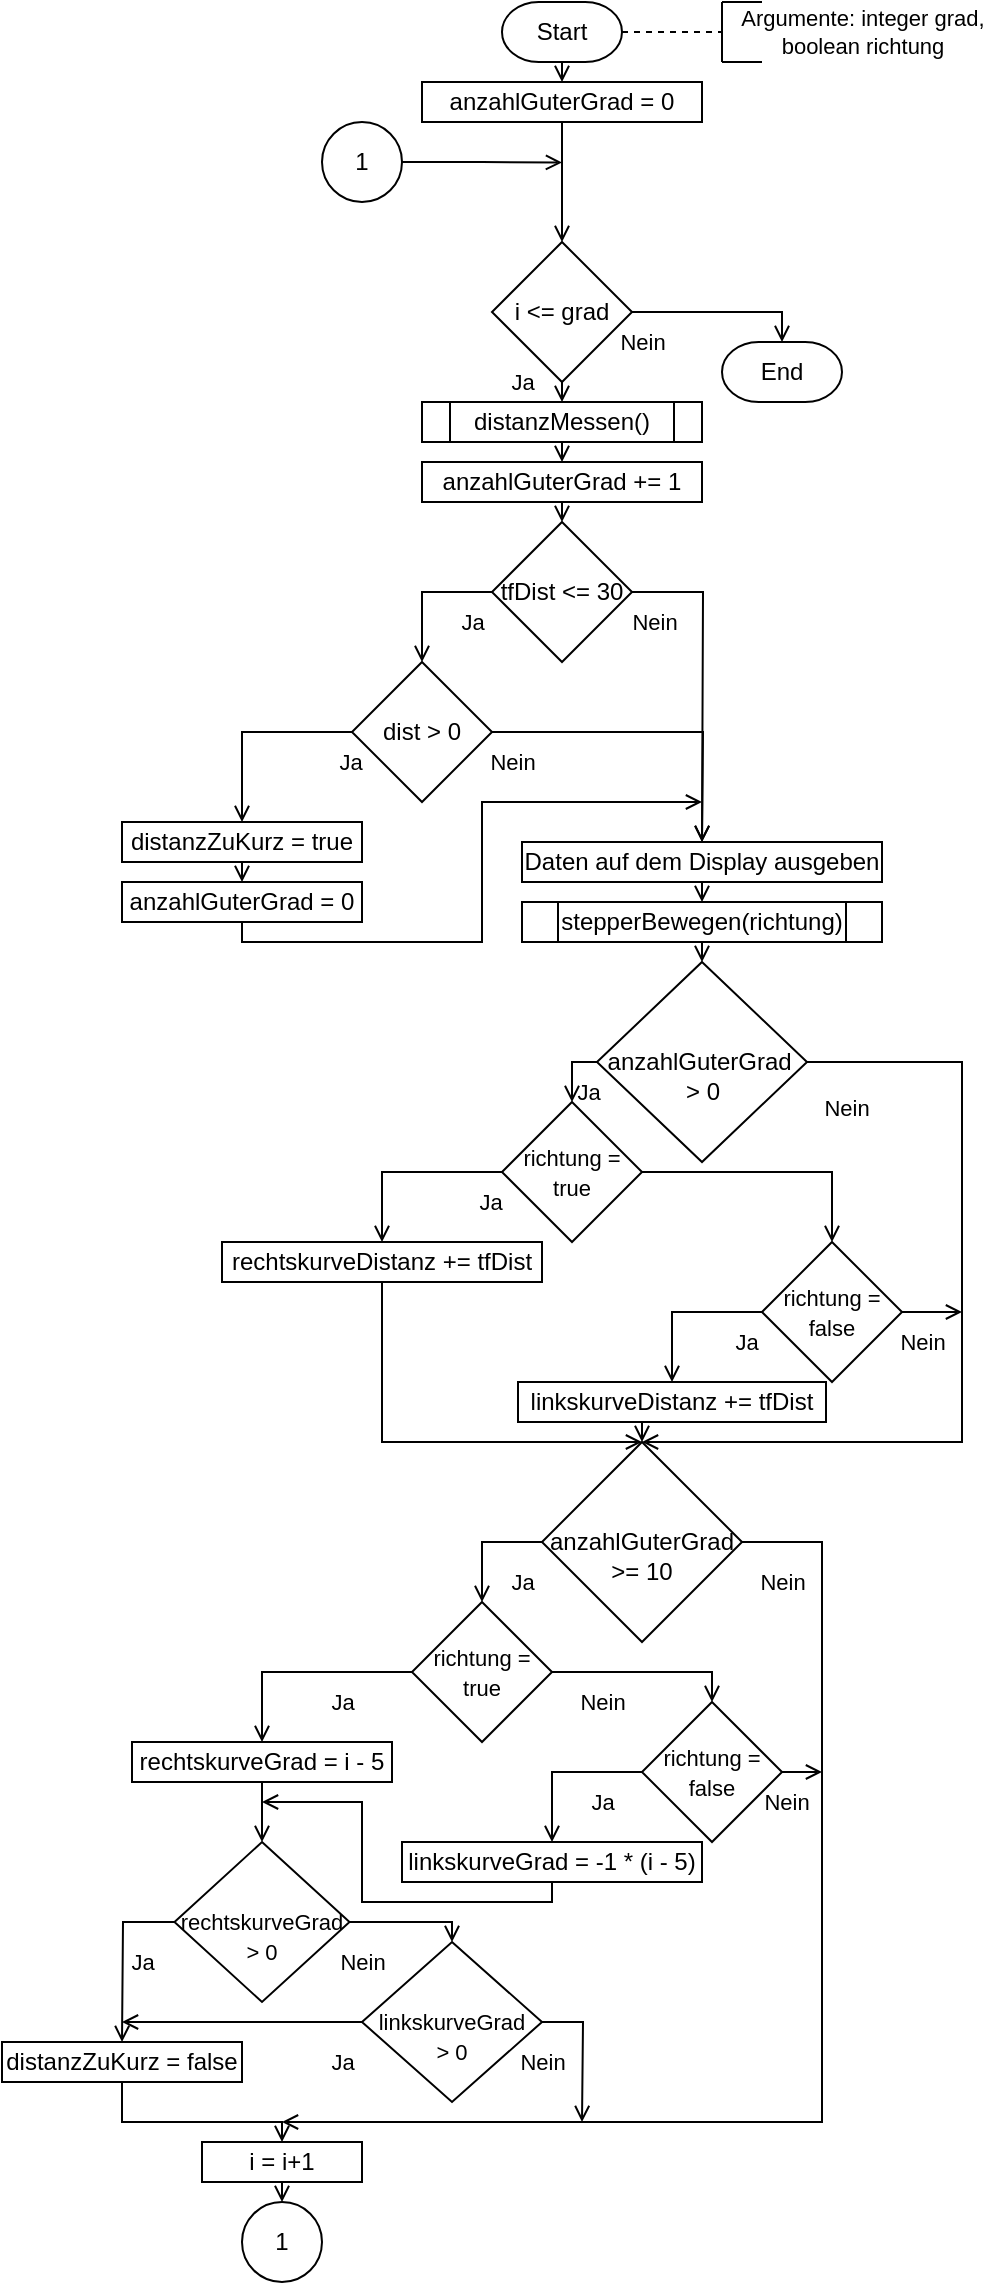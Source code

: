 <mxfile version="16.5.1" type="device"><diagram id="C5RBs43oDa-KdzZeNtuy" name="Page-1"><mxGraphModel dx="1102" dy="865" grid="1" gridSize="10" guides="1" tooltips="1" connect="1" arrows="1" fold="1" page="1" pageScale="1" pageWidth="827" pageHeight="1169" math="0" shadow="0"><root><mxCell id="WIyWlLk6GJQsqaUBKTNV-0"/><mxCell id="WIyWlLk6GJQsqaUBKTNV-1" parent="WIyWlLk6GJQsqaUBKTNV-0"/><mxCell id="PZxyCN3TeEhjCaqw32ue-320" value="Start" style="strokeWidth=1;html=1;shape=mxgraph.flowchart.terminator;whiteSpace=wrap;rounded=1;labelBackgroundColor=none;labelBorderColor=none;" parent="WIyWlLk6GJQsqaUBKTNV-1" vertex="1"><mxGeometry x="250" y="15" width="60" height="30" as="geometry"/></mxCell><mxCell id="PZxyCN3TeEhjCaqw32ue-435" style="edgeStyle=orthogonalEdgeStyle;rounded=0;orthogonalLoop=1;jettySize=auto;html=1;exitX=1;exitY=0.5;exitDx=0;exitDy=0;exitPerimeter=0;entryX=0.5;entryY=0;entryDx=0;entryDy=0;entryPerimeter=0;labelBackgroundColor=none;labelBorderColor=none;endArrow=open;endFill=0;" parent="WIyWlLk6GJQsqaUBKTNV-1" source="PZxyCN3TeEhjCaqw32ue-330" target="PZxyCN3TeEhjCaqw32ue-398" edge="1"><mxGeometry relative="1" as="geometry"><mxPoint x="350" y="170" as="targetPoint"/><Array as="points"><mxPoint x="390" y="170"/></Array></mxGeometry></mxCell><mxCell id="FeHUEj8QFbDM07e8GPoH-0" style="edgeStyle=orthogonalEdgeStyle;rounded=0;orthogonalLoop=1;jettySize=auto;html=1;exitX=0.5;exitY=1;exitDx=0;exitDy=0;exitPerimeter=0;entryX=0.5;entryY=0;entryDx=0;entryDy=0;labelBackgroundColor=none;labelBorderColor=none;endArrow=open;endFill=0;" parent="WIyWlLk6GJQsqaUBKTNV-1" source="PZxyCN3TeEhjCaqw32ue-330" target="PZxyCN3TeEhjCaqw32ue-337" edge="1"><mxGeometry relative="1" as="geometry"/></mxCell><mxCell id="PZxyCN3TeEhjCaqw32ue-330" value="i &amp;lt;= grad" style="strokeWidth=1;html=1;shape=mxgraph.flowchart.decision;whiteSpace=wrap;rounded=1;strokeColor=default;labelBackgroundColor=none;labelBorderColor=none;" parent="WIyWlLk6GJQsqaUBKTNV-1" vertex="1"><mxGeometry x="245" y="135" width="70" height="70" as="geometry"/></mxCell><mxCell id="PZxyCN3TeEhjCaqw32ue-331" value="anzahlGuterGrad = 0" style="rounded=0;whiteSpace=wrap;html=1;absoluteArcSize=1;arcSize=14;strokeWidth=1;labelBackgroundColor=none;labelBorderColor=none;" parent="WIyWlLk6GJQsqaUBKTNV-1" vertex="1"><mxGeometry x="210" y="55" width="140" height="20" as="geometry"/></mxCell><mxCell id="FeHUEj8QFbDM07e8GPoH-13" style="edgeStyle=orthogonalEdgeStyle;shape=connector;rounded=0;orthogonalLoop=1;jettySize=auto;html=1;exitX=0.5;exitY=1;exitDx=0;exitDy=0;entryX=0.5;entryY=0;entryDx=0;entryDy=0;entryPerimeter=0;labelBackgroundColor=none;labelBorderColor=none;fontFamily=Helvetica;fontSize=11;fontColor=default;endArrow=open;endFill=0;strokeColor=default;" parent="WIyWlLk6GJQsqaUBKTNV-1" source="PZxyCN3TeEhjCaqw32ue-336" target="PZxyCN3TeEhjCaqw32ue-353" edge="1"><mxGeometry relative="1" as="geometry"/></mxCell><mxCell id="PZxyCN3TeEhjCaqw32ue-336" value="stepperBewegen(richtung)" style="shape=process;whiteSpace=wrap;html=1;backgroundOutline=1;rounded=0;strokeColor=default;strokeWidth=1;labelBackgroundColor=none;labelBorderColor=none;" parent="WIyWlLk6GJQsqaUBKTNV-1" vertex="1"><mxGeometry x="260" y="465" width="180" height="20" as="geometry"/></mxCell><mxCell id="FeHUEj8QFbDM07e8GPoH-3" style="edgeStyle=orthogonalEdgeStyle;rounded=0;orthogonalLoop=1;jettySize=auto;html=1;exitX=0.5;exitY=1;exitDx=0;exitDy=0;entryX=0.5;entryY=0;entryDx=0;entryDy=0;labelBackgroundColor=none;labelBorderColor=none;endArrow=open;endFill=0;" parent="WIyWlLk6GJQsqaUBKTNV-1" source="PZxyCN3TeEhjCaqw32ue-337" target="PZxyCN3TeEhjCaqw32ue-338" edge="1"><mxGeometry relative="1" as="geometry"/></mxCell><mxCell id="PZxyCN3TeEhjCaqw32ue-337" value="distanzMessen()" style="shape=process;whiteSpace=wrap;html=1;backgroundOutline=1;rounded=0;strokeColor=default;strokeWidth=1;labelBackgroundColor=none;labelBorderColor=none;" parent="WIyWlLk6GJQsqaUBKTNV-1" vertex="1"><mxGeometry x="210" y="215" width="140" height="20" as="geometry"/></mxCell><mxCell id="FeHUEj8QFbDM07e8GPoH-14" style="edgeStyle=orthogonalEdgeStyle;shape=connector;rounded=0;orthogonalLoop=1;jettySize=auto;html=1;exitX=0.5;exitY=1;exitDx=0;exitDy=0;entryX=0.5;entryY=0;entryDx=0;entryDy=0;entryPerimeter=0;labelBackgroundColor=none;labelBorderColor=none;fontFamily=Helvetica;fontSize=11;fontColor=default;endArrow=open;endFill=0;strokeColor=default;" parent="WIyWlLk6GJQsqaUBKTNV-1" source="PZxyCN3TeEhjCaqw32ue-338" target="PZxyCN3TeEhjCaqw32ue-339" edge="1"><mxGeometry relative="1" as="geometry"/></mxCell><mxCell id="PZxyCN3TeEhjCaqw32ue-338" value="anzahlGuterGrad += 1" style="rounded=0;whiteSpace=wrap;html=1;absoluteArcSize=1;arcSize=14;strokeWidth=1;labelBackgroundColor=none;labelBorderColor=none;" parent="WIyWlLk6GJQsqaUBKTNV-1" vertex="1"><mxGeometry x="210" y="245" width="140" height="20" as="geometry"/></mxCell><mxCell id="PZxyCN3TeEhjCaqw32ue-351" style="edgeStyle=orthogonalEdgeStyle;rounded=0;orthogonalLoop=1;jettySize=auto;html=1;exitX=1;exitY=0.5;exitDx=0;exitDy=0;exitPerimeter=0;entryX=0.5;entryY=0;entryDx=0;entryDy=0;labelBackgroundColor=none;labelBorderColor=none;endArrow=open;endFill=0;" parent="WIyWlLk6GJQsqaUBKTNV-1" source="PZxyCN3TeEhjCaqw32ue-339" edge="1"><mxGeometry relative="1" as="geometry"><mxPoint x="350" y="435" as="targetPoint"/></mxGeometry></mxCell><mxCell id="PZxyCN3TeEhjCaqw32ue-364" value="Nein" style="edgeLabel;html=1;align=center;verticalAlign=middle;resizable=0;points=[];labelBackgroundColor=none;labelBorderColor=none;" parent="PZxyCN3TeEhjCaqw32ue-351" vertex="1" connectable="0"><mxGeometry x="-0.866" y="1" relative="1" as="geometry"><mxPoint y="16" as="offset"/></mxGeometry></mxCell><mxCell id="PZxyCN3TeEhjCaqw32ue-339" value="tfDist &amp;lt;= 30" style="strokeWidth=1;html=1;shape=mxgraph.flowchart.decision;whiteSpace=wrap;rounded=1;strokeColor=default;labelBackgroundColor=none;labelBorderColor=none;" parent="WIyWlLk6GJQsqaUBKTNV-1" vertex="1"><mxGeometry x="245" y="275" width="70" height="70" as="geometry"/></mxCell><mxCell id="PZxyCN3TeEhjCaqw32ue-356" style="edgeStyle=orthogonalEdgeStyle;rounded=0;orthogonalLoop=1;jettySize=auto;html=1;exitX=0;exitY=0.5;exitDx=0;exitDy=0;exitPerimeter=0;labelBackgroundColor=none;labelBorderColor=none;endArrow=open;endFill=0;entryX=0.5;entryY=0;entryDx=0;entryDy=0;" parent="WIyWlLk6GJQsqaUBKTNV-1" source="PZxyCN3TeEhjCaqw32ue-340" target="PZxyCN3TeEhjCaqw32ue-357" edge="1"><mxGeometry relative="1" as="geometry"><mxPoint x="100" y="425" as="targetPoint"/></mxGeometry></mxCell><mxCell id="PZxyCN3TeEhjCaqw32ue-361" value="Ja" style="edgeLabel;html=1;align=center;verticalAlign=middle;resizable=0;points=[];labelBackgroundColor=none;labelBorderColor=none;" parent="PZxyCN3TeEhjCaqw32ue-356" vertex="1" connectable="0"><mxGeometry x="-0.577" relative="1" as="geometry"><mxPoint x="20" y="15" as="offset"/></mxGeometry></mxCell><mxCell id="PZxyCN3TeEhjCaqw32ue-406" style="edgeStyle=orthogonalEdgeStyle;rounded=0;orthogonalLoop=1;jettySize=auto;html=1;exitX=1;exitY=0.5;exitDx=0;exitDy=0;exitPerimeter=0;entryX=0.5;entryY=0;entryDx=0;entryDy=0;labelBackgroundColor=none;labelBorderColor=none;endArrow=open;endFill=0;" parent="WIyWlLk6GJQsqaUBKTNV-1" source="PZxyCN3TeEhjCaqw32ue-340" edge="1"><mxGeometry relative="1" as="geometry"><mxPoint x="350" y="435" as="targetPoint"/></mxGeometry></mxCell><mxCell id="PZxyCN3TeEhjCaqw32ue-407" value="Nein" style="edgeLabel;html=1;align=center;verticalAlign=middle;resizable=0;points=[];labelBackgroundColor=none;labelBorderColor=none;" parent="PZxyCN3TeEhjCaqw32ue-406" vertex="1" connectable="0"><mxGeometry x="-0.886" relative="1" as="geometry"><mxPoint x="1" y="15" as="offset"/></mxGeometry></mxCell><mxCell id="PZxyCN3TeEhjCaqw32ue-340" value="dist &amp;gt; 0" style="strokeWidth=1;html=1;shape=mxgraph.flowchart.decision;whiteSpace=wrap;rounded=1;strokeColor=default;labelBackgroundColor=none;labelBorderColor=none;" parent="WIyWlLk6GJQsqaUBKTNV-1" vertex="1"><mxGeometry x="175" y="345" width="70" height="70" as="geometry"/></mxCell><mxCell id="PZxyCN3TeEhjCaqw32ue-343" value="" style="endArrow=open;html=1;rounded=0;entryX=0.5;entryY=0;entryDx=0;entryDy=0;entryPerimeter=0;exitX=0;exitY=0.5;exitDx=0;exitDy=0;exitPerimeter=0;labelBackgroundColor=none;labelBorderColor=none;endFill=0;" parent="WIyWlLk6GJQsqaUBKTNV-1" source="PZxyCN3TeEhjCaqw32ue-339" target="PZxyCN3TeEhjCaqw32ue-340" edge="1"><mxGeometry width="50" height="50" relative="1" as="geometry"><mxPoint x="240" y="315" as="sourcePoint"/><mxPoint x="220" y="295" as="targetPoint"/><Array as="points"><mxPoint x="210" y="310"/></Array></mxGeometry></mxCell><mxCell id="PZxyCN3TeEhjCaqw32ue-363" value="Ja" style="edgeLabel;html=1;align=center;verticalAlign=middle;resizable=0;points=[];labelBackgroundColor=none;labelBorderColor=none;" parent="PZxyCN3TeEhjCaqw32ue-343" vertex="1" connectable="0"><mxGeometry x="-0.697" relative="1" as="geometry"><mxPoint y="15" as="offset"/></mxGeometry></mxCell><mxCell id="PZxyCN3TeEhjCaqw32ue-348" value="" style="endArrow=open;html=1;rounded=0;entryX=0.5;entryY=0;entryDx=0;entryDy=0;entryPerimeter=0;exitX=0.5;exitY=1;exitDx=0;exitDy=0;labelBackgroundColor=none;labelBorderColor=none;endFill=0;" parent="WIyWlLk6GJQsqaUBKTNV-1" source="PZxyCN3TeEhjCaqw32ue-331" target="PZxyCN3TeEhjCaqw32ue-330" edge="1"><mxGeometry width="50" height="50" relative="1" as="geometry"><mxPoint x="240" y="165" as="sourcePoint"/><mxPoint x="290" y="115" as="targetPoint"/></mxGeometry></mxCell><mxCell id="PZxyCN3TeEhjCaqw32ue-349" value="" style="endArrow=open;html=1;rounded=0;entryX=0.5;entryY=0;entryDx=0;entryDy=0;exitX=0.5;exitY=1;exitDx=0;exitDy=0;exitPerimeter=0;labelBackgroundColor=none;labelBorderColor=none;endFill=0;" parent="WIyWlLk6GJQsqaUBKTNV-1" source="PZxyCN3TeEhjCaqw32ue-320" target="PZxyCN3TeEhjCaqw32ue-331" edge="1"><mxGeometry width="50" height="50" relative="1" as="geometry"><mxPoint x="240" y="165" as="sourcePoint"/><mxPoint x="290" y="115" as="targetPoint"/></mxGeometry></mxCell><mxCell id="FeHUEj8QFbDM07e8GPoH-12" style="edgeStyle=orthogonalEdgeStyle;shape=connector;rounded=0;orthogonalLoop=1;jettySize=auto;html=1;exitX=0.5;exitY=1;exitDx=0;exitDy=0;entryX=0.5;entryY=0;entryDx=0;entryDy=0;labelBackgroundColor=none;labelBorderColor=none;fontFamily=Helvetica;fontSize=11;fontColor=default;endArrow=open;endFill=0;strokeColor=default;" parent="WIyWlLk6GJQsqaUBKTNV-1" target="PZxyCN3TeEhjCaqw32ue-336" edge="1"><mxGeometry relative="1" as="geometry"><mxPoint x="350" y="455" as="sourcePoint"/></mxGeometry></mxCell><mxCell id="PZxyCN3TeEhjCaqw32ue-368" style="edgeStyle=orthogonalEdgeStyle;rounded=0;orthogonalLoop=1;jettySize=auto;html=1;exitX=0;exitY=0.5;exitDx=0;exitDy=0;exitPerimeter=0;entryX=0.5;entryY=0;entryDx=0;entryDy=0;entryPerimeter=0;labelBackgroundColor=none;labelBorderColor=none;endArrow=open;endFill=0;" parent="WIyWlLk6GJQsqaUBKTNV-1" source="PZxyCN3TeEhjCaqw32ue-353" target="PZxyCN3TeEhjCaqw32ue-366" edge="1"><mxGeometry relative="1" as="geometry"><mxPoint x="370" y="535" as="sourcePoint"/></mxGeometry></mxCell><mxCell id="PZxyCN3TeEhjCaqw32ue-384" value="Ja" style="edgeLabel;html=1;align=center;verticalAlign=middle;resizable=0;points=[];labelBackgroundColor=none;labelBorderColor=none;" parent="PZxyCN3TeEhjCaqw32ue-368" vertex="1" connectable="0"><mxGeometry x="-0.723" y="-2" relative="1" as="geometry"><mxPoint y="17" as="offset"/></mxGeometry></mxCell><mxCell id="FeHUEj8QFbDM07e8GPoH-8" style="edgeStyle=orthogonalEdgeStyle;rounded=0;orthogonalLoop=1;jettySize=auto;html=1;exitX=1;exitY=0.5;exitDx=0;exitDy=0;exitPerimeter=0;entryX=0.5;entryY=0;entryDx=0;entryDy=0;entryPerimeter=0;labelBackgroundColor=none;labelBorderColor=none;endArrow=open;endFill=0;" parent="WIyWlLk6GJQsqaUBKTNV-1" source="PZxyCN3TeEhjCaqw32ue-353" target="PZxyCN3TeEhjCaqw32ue-376" edge="1"><mxGeometry relative="1" as="geometry"><Array as="points"><mxPoint x="480" y="545"/><mxPoint x="480" y="735"/></Array></mxGeometry></mxCell><mxCell id="FeHUEj8QFbDM07e8GPoH-10" value="Nein" style="edgeLabel;html=1;align=center;verticalAlign=middle;resizable=0;points=[];fontSize=11;fontFamily=Helvetica;fontColor=default;" parent="FeHUEj8QFbDM07e8GPoH-8" vertex="1" connectable="0"><mxGeometry x="-0.936" relative="1" as="geometry"><mxPoint x="6" y="23" as="offset"/></mxGeometry></mxCell><mxCell id="PZxyCN3TeEhjCaqw32ue-353" value="&lt;br&gt;anzahlGuterGrad&amp;nbsp;&lt;br&gt;&amp;gt; 0" style="strokeWidth=1;html=1;shape=mxgraph.flowchart.decision;whiteSpace=wrap;rounded=1;strokeColor=default;labelBackgroundColor=none;labelBorderColor=none;" parent="WIyWlLk6GJQsqaUBKTNV-1" vertex="1"><mxGeometry x="297.5" y="495" width="105" height="100" as="geometry"/></mxCell><mxCell id="PZxyCN3TeEhjCaqw32ue-360" style="edgeStyle=orthogonalEdgeStyle;rounded=0;orthogonalLoop=1;jettySize=auto;html=1;exitX=0.5;exitY=1;exitDx=0;exitDy=0;entryX=0.5;entryY=0;entryDx=0;entryDy=0;labelBackgroundColor=none;labelBorderColor=none;endArrow=open;endFill=0;" parent="WIyWlLk6GJQsqaUBKTNV-1" source="PZxyCN3TeEhjCaqw32ue-357" target="PZxyCN3TeEhjCaqw32ue-358" edge="1"><mxGeometry relative="1" as="geometry"/></mxCell><mxCell id="PZxyCN3TeEhjCaqw32ue-357" value="distanzZuKurz = true" style="rounded=0;whiteSpace=wrap;html=1;absoluteArcSize=1;arcSize=14;strokeWidth=1;labelBackgroundColor=none;labelBorderColor=none;" parent="WIyWlLk6GJQsqaUBKTNV-1" vertex="1"><mxGeometry x="60" y="425" width="120" height="20" as="geometry"/></mxCell><mxCell id="FeHUEj8QFbDM07e8GPoH-15" style="edgeStyle=orthogonalEdgeStyle;shape=connector;rounded=0;orthogonalLoop=1;jettySize=auto;html=1;exitX=0.5;exitY=1;exitDx=0;exitDy=0;labelBackgroundColor=none;labelBorderColor=none;fontFamily=Helvetica;fontSize=11;fontColor=default;endArrow=open;endFill=0;strokeColor=default;" parent="WIyWlLk6GJQsqaUBKTNV-1" source="PZxyCN3TeEhjCaqw32ue-358" edge="1"><mxGeometry relative="1" as="geometry"><mxPoint x="350" y="415" as="targetPoint"/><Array as="points"><mxPoint x="120" y="485"/><mxPoint x="240" y="485"/><mxPoint x="240" y="415"/></Array></mxGeometry></mxCell><mxCell id="PZxyCN3TeEhjCaqw32ue-358" value="anzahlGuterGrad = 0" style="rounded=0;whiteSpace=wrap;html=1;absoluteArcSize=1;arcSize=14;strokeWidth=1;labelBackgroundColor=none;labelBorderColor=none;" parent="WIyWlLk6GJQsqaUBKTNV-1" vertex="1"><mxGeometry x="60" y="455" width="120" height="20" as="geometry"/></mxCell><mxCell id="PZxyCN3TeEhjCaqw32ue-371" style="edgeStyle=orthogonalEdgeStyle;rounded=0;orthogonalLoop=1;jettySize=auto;html=1;exitX=1;exitY=0.5;exitDx=0;exitDy=0;exitPerimeter=0;entryX=0.5;entryY=0;entryDx=0;entryDy=0;entryPerimeter=0;labelBackgroundColor=none;labelBorderColor=none;endArrow=open;endFill=0;" parent="WIyWlLk6GJQsqaUBKTNV-1" source="PZxyCN3TeEhjCaqw32ue-366" target="PZxyCN3TeEhjCaqw32ue-369" edge="1"><mxGeometry relative="1" as="geometry"><Array as="points"><mxPoint x="415" y="600"/></Array></mxGeometry></mxCell><mxCell id="PZxyCN3TeEhjCaqw32ue-374" style="edgeStyle=orthogonalEdgeStyle;rounded=0;orthogonalLoop=1;jettySize=auto;html=1;exitX=0;exitY=0.5;exitDx=0;exitDy=0;exitPerimeter=0;entryX=0.5;entryY=0;entryDx=0;entryDy=0;labelBackgroundColor=none;labelBorderColor=none;endArrow=open;endFill=0;" parent="WIyWlLk6GJQsqaUBKTNV-1" source="PZxyCN3TeEhjCaqw32ue-366" target="PZxyCN3TeEhjCaqw32ue-372" edge="1"><mxGeometry relative="1" as="geometry"/></mxCell><mxCell id="PZxyCN3TeEhjCaqw32ue-381" value="Ja" style="edgeLabel;html=1;align=center;verticalAlign=middle;resizable=0;points=[];labelBackgroundColor=none;labelBorderColor=none;" parent="PZxyCN3TeEhjCaqw32ue-374" vertex="1" connectable="0"><mxGeometry x="-0.819" y="1" relative="1" as="geometry"><mxPoint x="2" y="14" as="offset"/></mxGeometry></mxCell><mxCell id="PZxyCN3TeEhjCaqw32ue-366" value="&lt;font style=&quot;font-size: 11px&quot;&gt;richtung = true&lt;/font&gt;" style="strokeWidth=1;html=1;shape=mxgraph.flowchart.decision;whiteSpace=wrap;rounded=1;strokeColor=default;labelBackgroundColor=none;labelBorderColor=none;" parent="WIyWlLk6GJQsqaUBKTNV-1" vertex="1"><mxGeometry x="250" y="565" width="70" height="70" as="geometry"/></mxCell><mxCell id="PZxyCN3TeEhjCaqw32ue-375" style="edgeStyle=orthogonalEdgeStyle;rounded=0;orthogonalLoop=1;jettySize=auto;html=1;exitX=0;exitY=0.5;exitDx=0;exitDy=0;exitPerimeter=0;entryX=0.5;entryY=0;entryDx=0;entryDy=0;labelBackgroundColor=none;labelBorderColor=none;endArrow=open;endFill=0;" parent="WIyWlLk6GJQsqaUBKTNV-1" source="PZxyCN3TeEhjCaqw32ue-369" target="PZxyCN3TeEhjCaqw32ue-373" edge="1"><mxGeometry relative="1" as="geometry"/></mxCell><mxCell id="PZxyCN3TeEhjCaqw32ue-380" value="Ja" style="edgeLabel;html=1;align=center;verticalAlign=middle;resizable=0;points=[];labelBackgroundColor=none;labelBorderColor=none;" parent="PZxyCN3TeEhjCaqw32ue-375" vertex="1" connectable="0"><mxGeometry x="-0.4" y="-1" relative="1" as="geometry"><mxPoint x="16" y="16" as="offset"/></mxGeometry></mxCell><mxCell id="FeHUEj8QFbDM07e8GPoH-27" style="edgeStyle=orthogonalEdgeStyle;shape=connector;rounded=0;orthogonalLoop=1;jettySize=auto;html=1;exitX=1;exitY=0.5;exitDx=0;exitDy=0;exitPerimeter=0;labelBackgroundColor=none;labelBorderColor=none;fontFamily=Helvetica;fontSize=12;fontColor=default;endArrow=open;endFill=0;strokeColor=default;" parent="WIyWlLk6GJQsqaUBKTNV-1" source="PZxyCN3TeEhjCaqw32ue-369" edge="1"><mxGeometry relative="1" as="geometry"><mxPoint x="480" y="670.118" as="targetPoint"/></mxGeometry></mxCell><mxCell id="PZxyCN3TeEhjCaqw32ue-369" value="&lt;font style=&quot;font-size: 11px&quot;&gt;richtung = false&lt;/font&gt;" style="strokeWidth=1;html=1;shape=mxgraph.flowchart.decision;whiteSpace=wrap;rounded=1;strokeColor=default;labelBackgroundColor=none;labelBorderColor=none;" parent="WIyWlLk6GJQsqaUBKTNV-1" vertex="1"><mxGeometry x="380" y="635" width="70" height="70" as="geometry"/></mxCell><mxCell id="FeHUEj8QFbDM07e8GPoH-9" style="edgeStyle=orthogonalEdgeStyle;rounded=0;orthogonalLoop=1;jettySize=auto;html=1;exitX=0.5;exitY=1;exitDx=0;exitDy=0;labelBackgroundColor=none;labelBorderColor=none;entryX=0.5;entryY=0;entryDx=0;entryDy=0;entryPerimeter=0;endArrow=open;endFill=0;" parent="WIyWlLk6GJQsqaUBKTNV-1" source="PZxyCN3TeEhjCaqw32ue-372" target="PZxyCN3TeEhjCaqw32ue-376" edge="1"><mxGeometry relative="1" as="geometry"><Array as="points"><mxPoint x="190" y="735"/></Array></mxGeometry></mxCell><mxCell id="PZxyCN3TeEhjCaqw32ue-372" value="rechtskurveDistanz += tfDist" style="rounded=0;whiteSpace=wrap;html=1;absoluteArcSize=1;arcSize=14;strokeWidth=1;labelBackgroundColor=none;labelBorderColor=none;" parent="WIyWlLk6GJQsqaUBKTNV-1" vertex="1"><mxGeometry x="110" y="635" width="160" height="20" as="geometry"/></mxCell><mxCell id="FeHUEj8QFbDM07e8GPoH-7" style="edgeStyle=orthogonalEdgeStyle;rounded=0;orthogonalLoop=1;jettySize=auto;html=1;exitX=0.5;exitY=1;exitDx=0;exitDy=0;labelBackgroundColor=none;labelBorderColor=none;endArrow=open;endFill=0;entryX=0.5;entryY=0;entryDx=0;entryDy=0;entryPerimeter=0;" parent="WIyWlLk6GJQsqaUBKTNV-1" source="PZxyCN3TeEhjCaqw32ue-373" target="PZxyCN3TeEhjCaqw32ue-376" edge="1"><mxGeometry relative="1" as="geometry"><mxPoint x="344.905" y="735" as="targetPoint"/><Array as="points"><mxPoint x="335" y="725"/></Array></mxGeometry></mxCell><mxCell id="PZxyCN3TeEhjCaqw32ue-373" value="linkskurveDistanz += tfDist" style="rounded=0;whiteSpace=wrap;html=1;absoluteArcSize=1;arcSize=14;strokeWidth=1;labelBackgroundColor=none;labelBorderColor=none;" parent="WIyWlLk6GJQsqaUBKTNV-1" vertex="1"><mxGeometry x="258" y="705" width="154" height="20" as="geometry"/></mxCell><mxCell id="FeHUEj8QFbDM07e8GPoH-39" style="edgeStyle=orthogonalEdgeStyle;shape=connector;rounded=0;orthogonalLoop=1;jettySize=auto;html=1;exitX=0;exitY=0.5;exitDx=0;exitDy=0;exitPerimeter=0;entryX=0.5;entryY=0;entryDx=0;entryDy=0;entryPerimeter=0;labelBackgroundColor=none;labelBorderColor=none;fontFamily=Helvetica;fontSize=11;fontColor=default;endArrow=open;endFill=0;strokeColor=default;" parent="WIyWlLk6GJQsqaUBKTNV-1" source="PZxyCN3TeEhjCaqw32ue-376" target="PZxyCN3TeEhjCaqw32ue-387" edge="1"><mxGeometry relative="1" as="geometry"/></mxCell><mxCell id="FeHUEj8QFbDM07e8GPoH-52" style="edgeStyle=orthogonalEdgeStyle;shape=connector;rounded=0;orthogonalLoop=1;jettySize=auto;html=1;exitX=1;exitY=0.5;exitDx=0;exitDy=0;exitPerimeter=0;labelBackgroundColor=none;labelBorderColor=none;fontFamily=Helvetica;fontSize=11;fontColor=default;endArrow=open;endFill=0;strokeColor=default;" parent="WIyWlLk6GJQsqaUBKTNV-1" source="PZxyCN3TeEhjCaqw32ue-376" edge="1"><mxGeometry relative="1" as="geometry"><mxPoint x="140" y="1075" as="targetPoint"/><Array as="points"><mxPoint x="410" y="785"/><mxPoint x="410" y="1075"/></Array></mxGeometry></mxCell><mxCell id="PZxyCN3TeEhjCaqw32ue-376" value="&lt;br&gt;anzahlGuterGrad &amp;gt;= 10" style="strokeWidth=1;html=1;shape=mxgraph.flowchart.decision;whiteSpace=wrap;rounded=1;strokeColor=default;labelBackgroundColor=none;labelBorderColor=none;" parent="WIyWlLk6GJQsqaUBKTNV-1" vertex="1"><mxGeometry x="270" y="735" width="100" height="100" as="geometry"/></mxCell><mxCell id="FeHUEj8QFbDM07e8GPoH-31" style="edgeStyle=orthogonalEdgeStyle;shape=connector;rounded=0;orthogonalLoop=1;jettySize=auto;html=1;exitX=0;exitY=0.5;exitDx=0;exitDy=0;exitPerimeter=0;entryX=0.5;entryY=0;entryDx=0;entryDy=0;labelBackgroundColor=none;labelBorderColor=none;fontFamily=Helvetica;fontSize=11;fontColor=default;endArrow=open;endFill=0;strokeColor=default;" parent="WIyWlLk6GJQsqaUBKTNV-1" source="PZxyCN3TeEhjCaqw32ue-387" target="PZxyCN3TeEhjCaqw32ue-394" edge="1"><mxGeometry relative="1" as="geometry"/></mxCell><mxCell id="FeHUEj8QFbDM07e8GPoH-38" style="edgeStyle=orthogonalEdgeStyle;shape=connector;rounded=0;orthogonalLoop=1;jettySize=auto;html=1;exitX=1;exitY=0.5;exitDx=0;exitDy=0;exitPerimeter=0;entryX=0.5;entryY=0;entryDx=0;entryDy=0;entryPerimeter=0;labelBackgroundColor=none;labelBorderColor=none;fontFamily=Helvetica;fontSize=11;fontColor=default;endArrow=open;endFill=0;strokeColor=default;" parent="WIyWlLk6GJQsqaUBKTNV-1" source="PZxyCN3TeEhjCaqw32ue-387" target="PZxyCN3TeEhjCaqw32ue-389" edge="1"><mxGeometry relative="1" as="geometry"><Array as="points"><mxPoint x="355" y="850"/></Array></mxGeometry></mxCell><mxCell id="PZxyCN3TeEhjCaqw32ue-387" value="&lt;div&gt;&lt;span&gt;&lt;font style=&quot;font-size: 11px&quot;&gt;richtung = true&lt;/font&gt;&lt;/span&gt;&lt;/div&gt;" style="strokeWidth=1;html=1;shape=mxgraph.flowchart.decision;whiteSpace=wrap;rounded=1;strokeColor=default;align=center;labelBackgroundColor=none;labelBorderColor=none;" parent="WIyWlLk6GJQsqaUBKTNV-1" vertex="1"><mxGeometry x="205" y="815" width="70" height="70" as="geometry"/></mxCell><mxCell id="FeHUEj8QFbDM07e8GPoH-34" style="edgeStyle=orthogonalEdgeStyle;shape=connector;rounded=0;orthogonalLoop=1;jettySize=auto;html=1;exitX=0;exitY=0.5;exitDx=0;exitDy=0;exitPerimeter=0;entryX=0.5;entryY=0;entryDx=0;entryDy=0;labelBackgroundColor=none;labelBorderColor=none;fontFamily=Helvetica;fontSize=11;fontColor=default;endArrow=open;endFill=0;strokeColor=default;" parent="WIyWlLk6GJQsqaUBKTNV-1" source="PZxyCN3TeEhjCaqw32ue-389" target="PZxyCN3TeEhjCaqw32ue-396" edge="1"><mxGeometry relative="1" as="geometry"/></mxCell><mxCell id="FeHUEj8QFbDM07e8GPoH-35" style="edgeStyle=orthogonalEdgeStyle;shape=connector;rounded=0;orthogonalLoop=1;jettySize=auto;html=1;exitX=1;exitY=0.5;exitDx=0;exitDy=0;exitPerimeter=0;labelBackgroundColor=none;labelBorderColor=none;fontFamily=Helvetica;fontSize=11;fontColor=default;endArrow=open;endFill=0;strokeColor=default;" parent="WIyWlLk6GJQsqaUBKTNV-1" source="PZxyCN3TeEhjCaqw32ue-389" edge="1"><mxGeometry relative="1" as="geometry"><mxPoint x="410" y="900" as="targetPoint"/></mxGeometry></mxCell><mxCell id="PZxyCN3TeEhjCaqw32ue-389" value="&lt;font style=&quot;font-size: 11px&quot;&gt;richtung = false&lt;/font&gt;" style="strokeWidth=1;html=1;shape=mxgraph.flowchart.decision;whiteSpace=wrap;rounded=1;strokeColor=default;labelBackgroundColor=none;labelBorderColor=none;" parent="WIyWlLk6GJQsqaUBKTNV-1" vertex="1"><mxGeometry x="320" y="865" width="70" height="70" as="geometry"/></mxCell><mxCell id="FeHUEj8QFbDM07e8GPoH-42" style="edgeStyle=orthogonalEdgeStyle;shape=connector;rounded=0;orthogonalLoop=1;jettySize=auto;html=1;exitX=0.5;exitY=1;exitDx=0;exitDy=0;entryX=0.5;entryY=0;entryDx=0;entryDy=0;entryPerimeter=0;labelBackgroundColor=none;labelBorderColor=none;fontFamily=Helvetica;fontSize=11;fontColor=default;endArrow=open;endFill=0;strokeColor=default;" parent="WIyWlLk6GJQsqaUBKTNV-1" source="PZxyCN3TeEhjCaqw32ue-394" target="FeHUEj8QFbDM07e8GPoH-41" edge="1"><mxGeometry relative="1" as="geometry"/></mxCell><mxCell id="PZxyCN3TeEhjCaqw32ue-394" value="rechtskurveGrad = i - 5" style="rounded=0;whiteSpace=wrap;html=1;absoluteArcSize=1;arcSize=14;strokeWidth=1;labelBackgroundColor=none;labelBorderColor=none;" parent="WIyWlLk6GJQsqaUBKTNV-1" vertex="1"><mxGeometry x="65" y="885" width="130" height="20" as="geometry"/></mxCell><mxCell id="PZxyCN3TeEhjCaqw32ue-398" value="End" style="strokeWidth=1;html=1;shape=mxgraph.flowchart.terminator;whiteSpace=wrap;rounded=1;labelBackgroundColor=none;labelBorderColor=none;" parent="WIyWlLk6GJQsqaUBKTNV-1" vertex="1"><mxGeometry x="360" y="185" width="60" height="30" as="geometry"/></mxCell><mxCell id="FeHUEj8QFbDM07e8GPoH-16" style="edgeStyle=orthogonalEdgeStyle;shape=connector;rounded=0;orthogonalLoop=1;jettySize=auto;html=1;exitX=1;exitY=0.5;exitDx=0;exitDy=0;exitPerimeter=0;labelBackgroundColor=none;labelBorderColor=none;fontFamily=Helvetica;fontSize=11;fontColor=default;endArrow=open;endFill=0;strokeColor=default;" parent="WIyWlLk6GJQsqaUBKTNV-1" source="PZxyCN3TeEhjCaqw32ue-420" edge="1"><mxGeometry relative="1" as="geometry"><mxPoint x="280" y="95.286" as="targetPoint"/></mxGeometry></mxCell><mxCell id="PZxyCN3TeEhjCaqw32ue-420" value="1" style="strokeWidth=1;html=1;shape=mxgraph.flowchart.start_2;whiteSpace=wrap;rounded=0;labelBackgroundColor=none;labelBorderColor=none;" parent="WIyWlLk6GJQsqaUBKTNV-1" vertex="1"><mxGeometry x="160" y="75" width="40" height="40" as="geometry"/></mxCell><mxCell id="PZxyCN3TeEhjCaqw32ue-424" value="1" style="strokeWidth=1;html=1;shape=mxgraph.flowchart.start_2;whiteSpace=wrap;rounded=0;labelBackgroundColor=none;labelBorderColor=none;" parent="WIyWlLk6GJQsqaUBKTNV-1" vertex="1"><mxGeometry x="120" y="1115" width="40" height="40" as="geometry"/></mxCell><mxCell id="FeHUEj8QFbDM07e8GPoH-53" style="edgeStyle=orthogonalEdgeStyle;shape=connector;rounded=0;orthogonalLoop=1;jettySize=auto;html=1;exitX=0.5;exitY=1;exitDx=0;exitDy=0;entryX=0.5;entryY=0;entryDx=0;entryDy=0;entryPerimeter=0;labelBackgroundColor=none;labelBorderColor=none;fontFamily=Helvetica;fontSize=11;fontColor=default;endArrow=open;endFill=0;strokeColor=default;" parent="WIyWlLk6GJQsqaUBKTNV-1" source="zXN18VdP8GIbJpSpcDFb-0" target="PZxyCN3TeEhjCaqw32ue-424" edge="1"><mxGeometry relative="1" as="geometry"/></mxCell><mxCell id="zXN18VdP8GIbJpSpcDFb-0" value="i = i+1" style="rounded=0;whiteSpace=wrap;html=1;absoluteArcSize=1;arcSize=14;strokeWidth=1;labelBackgroundColor=none;labelBorderColor=none;" parent="WIyWlLk6GJQsqaUBKTNV-1" vertex="1"><mxGeometry x="100" y="1085" width="80" height="20" as="geometry"/></mxCell><mxCell id="FeHUEj8QFbDM07e8GPoH-17" value="Ja" style="text;html=1;align=center;verticalAlign=middle;resizable=0;points=[];autosize=1;strokeColor=none;fillColor=none;fontSize=11;fontFamily=Helvetica;fontColor=default;" parent="WIyWlLk6GJQsqaUBKTNV-1" vertex="1"><mxGeometry x="245" y="195" width="30" height="20" as="geometry"/></mxCell><mxCell id="FeHUEj8QFbDM07e8GPoH-18" value="Nein" style="text;html=1;align=center;verticalAlign=middle;resizable=0;points=[];autosize=1;strokeColor=none;fillColor=none;fontSize=11;fontFamily=Helvetica;fontColor=default;" parent="WIyWlLk6GJQsqaUBKTNV-1" vertex="1"><mxGeometry x="300" y="175" width="40" height="20" as="geometry"/></mxCell><mxCell id="FeHUEj8QFbDM07e8GPoH-19" value="" style="endArrow=none;dashed=1;html=1;rounded=0;labelBackgroundColor=none;labelBorderColor=none;fontFamily=Helvetica;fontSize=11;fontColor=default;strokeColor=default;shape=connector;exitX=1;exitY=0.5;exitDx=0;exitDy=0;exitPerimeter=0;" parent="WIyWlLk6GJQsqaUBKTNV-1" source="PZxyCN3TeEhjCaqw32ue-320" edge="1"><mxGeometry width="50" height="50" relative="1" as="geometry"><mxPoint x="310" y="165" as="sourcePoint"/><mxPoint x="360" y="30" as="targetPoint"/></mxGeometry></mxCell><mxCell id="FeHUEj8QFbDM07e8GPoH-20" value="" style="endArrow=none;html=1;rounded=0;labelBackgroundColor=none;labelBorderColor=none;fontFamily=Helvetica;fontSize=11;fontColor=default;strokeColor=default;shape=connector;" parent="WIyWlLk6GJQsqaUBKTNV-1" edge="1"><mxGeometry width="50" height="50" relative="1" as="geometry"><mxPoint x="360" y="45" as="sourcePoint"/><mxPoint x="360" y="15" as="targetPoint"/></mxGeometry></mxCell><mxCell id="FeHUEj8QFbDM07e8GPoH-21" value="" style="endArrow=none;html=1;rounded=0;labelBackgroundColor=none;labelBorderColor=none;fontFamily=Helvetica;fontSize=11;fontColor=default;strokeColor=default;shape=connector;" parent="WIyWlLk6GJQsqaUBKTNV-1" edge="1"><mxGeometry width="50" height="50" relative="1" as="geometry"><mxPoint x="360" y="45" as="sourcePoint"/><mxPoint x="380" y="45" as="targetPoint"/></mxGeometry></mxCell><mxCell id="FeHUEj8QFbDM07e8GPoH-22" value="" style="endArrow=none;html=1;rounded=0;labelBackgroundColor=none;labelBorderColor=none;fontFamily=Helvetica;fontSize=11;fontColor=default;strokeColor=default;shape=connector;" parent="WIyWlLk6GJQsqaUBKTNV-1" edge="1"><mxGeometry width="50" height="50" relative="1" as="geometry"><mxPoint x="380" y="15" as="sourcePoint"/><mxPoint x="360" y="15" as="targetPoint"/></mxGeometry></mxCell><mxCell id="FeHUEj8QFbDM07e8GPoH-23" value="Argumente: integer grad, &lt;br&gt;boolean richtung" style="text;html=1;align=center;verticalAlign=middle;resizable=0;points=[];autosize=1;strokeColor=none;fillColor=none;fontSize=11;fontFamily=Helvetica;fontColor=default;" parent="WIyWlLk6GJQsqaUBKTNV-1" vertex="1"><mxGeometry x="360" y="15" width="140" height="30" as="geometry"/></mxCell><mxCell id="FeHUEj8QFbDM07e8GPoH-26" value="&lt;font style=&quot;font-size: 11px&quot;&gt;Nein&lt;/font&gt;" style="text;html=1;align=center;verticalAlign=middle;resizable=0;points=[];autosize=1;strokeColor=none;fillColor=none;fontSize=7;fontFamily=Helvetica;fontColor=default;" parent="WIyWlLk6GJQsqaUBKTNV-1" vertex="1"><mxGeometry x="440" y="675" width="40" height="20" as="geometry"/></mxCell><mxCell id="FeHUEj8QFbDM07e8GPoH-37" style="edgeStyle=orthogonalEdgeStyle;shape=connector;rounded=0;orthogonalLoop=1;jettySize=auto;html=1;exitX=0.5;exitY=1;exitDx=0;exitDy=0;labelBackgroundColor=none;labelBorderColor=none;fontFamily=Helvetica;fontSize=11;fontColor=default;endArrow=open;endFill=0;strokeColor=default;" parent="WIyWlLk6GJQsqaUBKTNV-1" source="PZxyCN3TeEhjCaqw32ue-396" edge="1"><mxGeometry relative="1" as="geometry"><mxPoint x="130" y="915" as="targetPoint"/><Array as="points"><mxPoint x="275" y="965"/><mxPoint x="180" y="965"/><mxPoint x="180" y="915"/><mxPoint x="130" y="915"/></Array></mxGeometry></mxCell><mxCell id="PZxyCN3TeEhjCaqw32ue-396" value="linkskurveGrad = -1 * (i - 5)" style="rounded=0;whiteSpace=wrap;html=1;absoluteArcSize=1;arcSize=14;strokeWidth=1;labelBackgroundColor=none;labelBorderColor=none;" parent="WIyWlLk6GJQsqaUBKTNV-1" vertex="1"><mxGeometry x="200" y="935" width="150" height="20" as="geometry"/></mxCell><mxCell id="FeHUEj8QFbDM07e8GPoH-46" style="edgeStyle=orthogonalEdgeStyle;shape=connector;rounded=0;orthogonalLoop=1;jettySize=auto;html=1;exitX=1;exitY=0.5;exitDx=0;exitDy=0;exitPerimeter=0;entryX=0.5;entryY=0;entryDx=0;entryDy=0;entryPerimeter=0;labelBackgroundColor=none;labelBorderColor=none;fontFamily=Helvetica;fontSize=11;fontColor=default;endArrow=open;endFill=0;strokeColor=default;" parent="WIyWlLk6GJQsqaUBKTNV-1" source="FeHUEj8QFbDM07e8GPoH-41" target="FeHUEj8QFbDM07e8GPoH-44" edge="1"><mxGeometry relative="1" as="geometry"><Array as="points"><mxPoint x="225" y="975"/></Array></mxGeometry></mxCell><mxCell id="FeHUEj8QFbDM07e8GPoH-49" style="edgeStyle=orthogonalEdgeStyle;shape=connector;rounded=0;orthogonalLoop=1;jettySize=auto;html=1;exitX=0;exitY=0.5;exitDx=0;exitDy=0;exitPerimeter=0;labelBackgroundColor=none;labelBorderColor=none;fontFamily=Helvetica;fontSize=11;fontColor=default;endArrow=open;endFill=0;strokeColor=default;" parent="WIyWlLk6GJQsqaUBKTNV-1" source="FeHUEj8QFbDM07e8GPoH-41" edge="1"><mxGeometry relative="1" as="geometry"><mxPoint x="60" y="1035" as="targetPoint"/></mxGeometry></mxCell><mxCell id="FeHUEj8QFbDM07e8GPoH-41" value="&lt;span style=&quot;font-size: 11px&quot;&gt;&lt;br&gt;rechtskurveGrad &lt;br&gt;&amp;gt; 0&lt;/span&gt;" style="strokeWidth=1;html=1;shape=mxgraph.flowchart.decision;whiteSpace=wrap;rounded=1;strokeColor=default;align=center;labelBackgroundColor=none;labelBorderColor=none;" parent="WIyWlLk6GJQsqaUBKTNV-1" vertex="1"><mxGeometry x="86.25" y="935" width="87.5" height="80" as="geometry"/></mxCell><mxCell id="FeHUEj8QFbDM07e8GPoH-48" style="edgeStyle=orthogonalEdgeStyle;shape=connector;rounded=0;orthogonalLoop=1;jettySize=auto;html=1;exitX=0;exitY=0.5;exitDx=0;exitDy=0;exitPerimeter=0;labelBackgroundColor=none;labelBorderColor=none;fontFamily=Helvetica;fontSize=11;fontColor=default;endArrow=open;endFill=0;strokeColor=default;" parent="WIyWlLk6GJQsqaUBKTNV-1" source="FeHUEj8QFbDM07e8GPoH-44" edge="1"><mxGeometry relative="1" as="geometry"><mxPoint x="60" y="1025" as="targetPoint"/></mxGeometry></mxCell><mxCell id="FeHUEj8QFbDM07e8GPoH-54" style="edgeStyle=orthogonalEdgeStyle;shape=connector;rounded=0;orthogonalLoop=1;jettySize=auto;html=1;exitX=1;exitY=0.5;exitDx=0;exitDy=0;exitPerimeter=0;labelBackgroundColor=none;labelBorderColor=none;fontFamily=Helvetica;fontSize=11;fontColor=default;endArrow=open;endFill=0;strokeColor=default;" parent="WIyWlLk6GJQsqaUBKTNV-1" source="FeHUEj8QFbDM07e8GPoH-44" edge="1"><mxGeometry relative="1" as="geometry"><mxPoint x="290" y="1075" as="targetPoint"/></mxGeometry></mxCell><mxCell id="FeHUEj8QFbDM07e8GPoH-44" value="&lt;span style=&quot;font-size: 11px&quot;&gt;&lt;br&gt;linkskurveGrad &lt;br&gt;&amp;gt; 0&lt;/span&gt;" style="strokeWidth=1;html=1;shape=mxgraph.flowchart.decision;whiteSpace=wrap;rounded=1;strokeColor=default;align=center;labelBackgroundColor=none;labelBorderColor=none;" parent="WIyWlLk6GJQsqaUBKTNV-1" vertex="1"><mxGeometry x="180" y="985" width="90" height="80" as="geometry"/></mxCell><mxCell id="FeHUEj8QFbDM07e8GPoH-50" style="edgeStyle=orthogonalEdgeStyle;shape=connector;rounded=0;orthogonalLoop=1;jettySize=auto;html=1;exitX=0.5;exitY=1;exitDx=0;exitDy=0;entryX=0.5;entryY=0;entryDx=0;entryDy=0;labelBackgroundColor=none;labelBorderColor=none;fontFamily=Helvetica;fontSize=11;fontColor=default;endArrow=open;endFill=0;strokeColor=default;" parent="WIyWlLk6GJQsqaUBKTNV-1" source="FeHUEj8QFbDM07e8GPoH-47" target="zXN18VdP8GIbJpSpcDFb-0" edge="1"><mxGeometry relative="1" as="geometry"/></mxCell><mxCell id="FeHUEj8QFbDM07e8GPoH-47" value="distanzZuKurz = false" style="rounded=0;whiteSpace=wrap;html=1;absoluteArcSize=1;arcSize=14;strokeWidth=1;labelBackgroundColor=none;labelBorderColor=none;" parent="WIyWlLk6GJQsqaUBKTNV-1" vertex="1"><mxGeometry y="1035" width="120" height="20" as="geometry"/></mxCell><mxCell id="FeHUEj8QFbDM07e8GPoH-55" value="Ja" style="text;html=1;align=center;verticalAlign=middle;resizable=0;points=[];autosize=1;strokeColor=none;fillColor=none;fontSize=11;fontFamily=Helvetica;fontColor=default;" parent="WIyWlLk6GJQsqaUBKTNV-1" vertex="1"><mxGeometry x="245" y="795" width="30" height="20" as="geometry"/></mxCell><mxCell id="FeHUEj8QFbDM07e8GPoH-56" value="Nein" style="text;html=1;align=center;verticalAlign=middle;resizable=0;points=[];autosize=1;strokeColor=none;fillColor=none;fontSize=11;fontFamily=Helvetica;fontColor=default;" parent="WIyWlLk6GJQsqaUBKTNV-1" vertex="1"><mxGeometry x="370" y="795" width="40" height="20" as="geometry"/></mxCell><mxCell id="FeHUEj8QFbDM07e8GPoH-57" value="Ja" style="text;html=1;align=center;verticalAlign=middle;resizable=0;points=[];autosize=1;strokeColor=none;fillColor=none;fontSize=11;fontFamily=Helvetica;fontColor=default;" parent="WIyWlLk6GJQsqaUBKTNV-1" vertex="1"><mxGeometry x="155" y="855" width="30" height="20" as="geometry"/></mxCell><mxCell id="FeHUEj8QFbDM07e8GPoH-58" value="Nein" style="text;html=1;align=center;verticalAlign=middle;resizable=0;points=[];autosize=1;strokeColor=none;fillColor=none;fontSize=11;fontFamily=Helvetica;fontColor=default;" parent="WIyWlLk6GJQsqaUBKTNV-1" vertex="1"><mxGeometry x="280" y="855" width="40" height="20" as="geometry"/></mxCell><mxCell id="FeHUEj8QFbDM07e8GPoH-59" value="Ja" style="text;html=1;align=center;verticalAlign=middle;resizable=0;points=[];autosize=1;strokeColor=none;fillColor=none;fontSize=11;fontFamily=Helvetica;fontColor=default;" parent="WIyWlLk6GJQsqaUBKTNV-1" vertex="1"><mxGeometry x="55" y="985" width="30" height="20" as="geometry"/></mxCell><mxCell id="FeHUEj8QFbDM07e8GPoH-60" value="Nein" style="text;html=1;align=center;verticalAlign=middle;resizable=0;points=[];autosize=1;strokeColor=none;fillColor=none;fontSize=11;fontFamily=Helvetica;fontColor=default;" parent="WIyWlLk6GJQsqaUBKTNV-1" vertex="1"><mxGeometry x="160" y="985" width="40" height="20" as="geometry"/></mxCell><mxCell id="FeHUEj8QFbDM07e8GPoH-61" value="Ja" style="text;html=1;align=center;verticalAlign=middle;resizable=0;points=[];autosize=1;strokeColor=none;fillColor=none;fontSize=11;fontFamily=Helvetica;fontColor=default;" parent="WIyWlLk6GJQsqaUBKTNV-1" vertex="1"><mxGeometry x="155" y="1035" width="30" height="20" as="geometry"/></mxCell><mxCell id="FeHUEj8QFbDM07e8GPoH-62" value="Nein" style="text;html=1;align=center;verticalAlign=middle;resizable=0;points=[];autosize=1;strokeColor=none;fillColor=none;fontSize=11;fontFamily=Helvetica;fontColor=default;" parent="WIyWlLk6GJQsqaUBKTNV-1" vertex="1"><mxGeometry x="250" y="1035" width="40" height="20" as="geometry"/></mxCell><mxCell id="FeHUEj8QFbDM07e8GPoH-63" value="Nein" style="text;html=1;align=center;verticalAlign=middle;resizable=0;points=[];autosize=1;strokeColor=none;fillColor=none;fontSize=11;fontFamily=Helvetica;fontColor=default;" parent="WIyWlLk6GJQsqaUBKTNV-1" vertex="1"><mxGeometry x="372" y="905" width="40" height="20" as="geometry"/></mxCell><mxCell id="FeHUEj8QFbDM07e8GPoH-64" value="Ja" style="text;html=1;align=center;verticalAlign=middle;resizable=0;points=[];autosize=1;strokeColor=none;fillColor=none;fontSize=11;fontFamily=Helvetica;fontColor=default;" parent="WIyWlLk6GJQsqaUBKTNV-1" vertex="1"><mxGeometry x="285" y="905" width="30" height="20" as="geometry"/></mxCell><mxCell id="9-lnqW2kJ984Xc-7-bu0-0" value="Daten auf dem Display ausgeben" style="rounded=0;whiteSpace=wrap;html=1;absoluteArcSize=1;arcSize=14;strokeWidth=1;labelBackgroundColor=none;labelBorderColor=none;" parent="WIyWlLk6GJQsqaUBKTNV-1" vertex="1"><mxGeometry x="260" y="435" width="180" height="20" as="geometry"/></mxCell></root></mxGraphModel></diagram></mxfile>